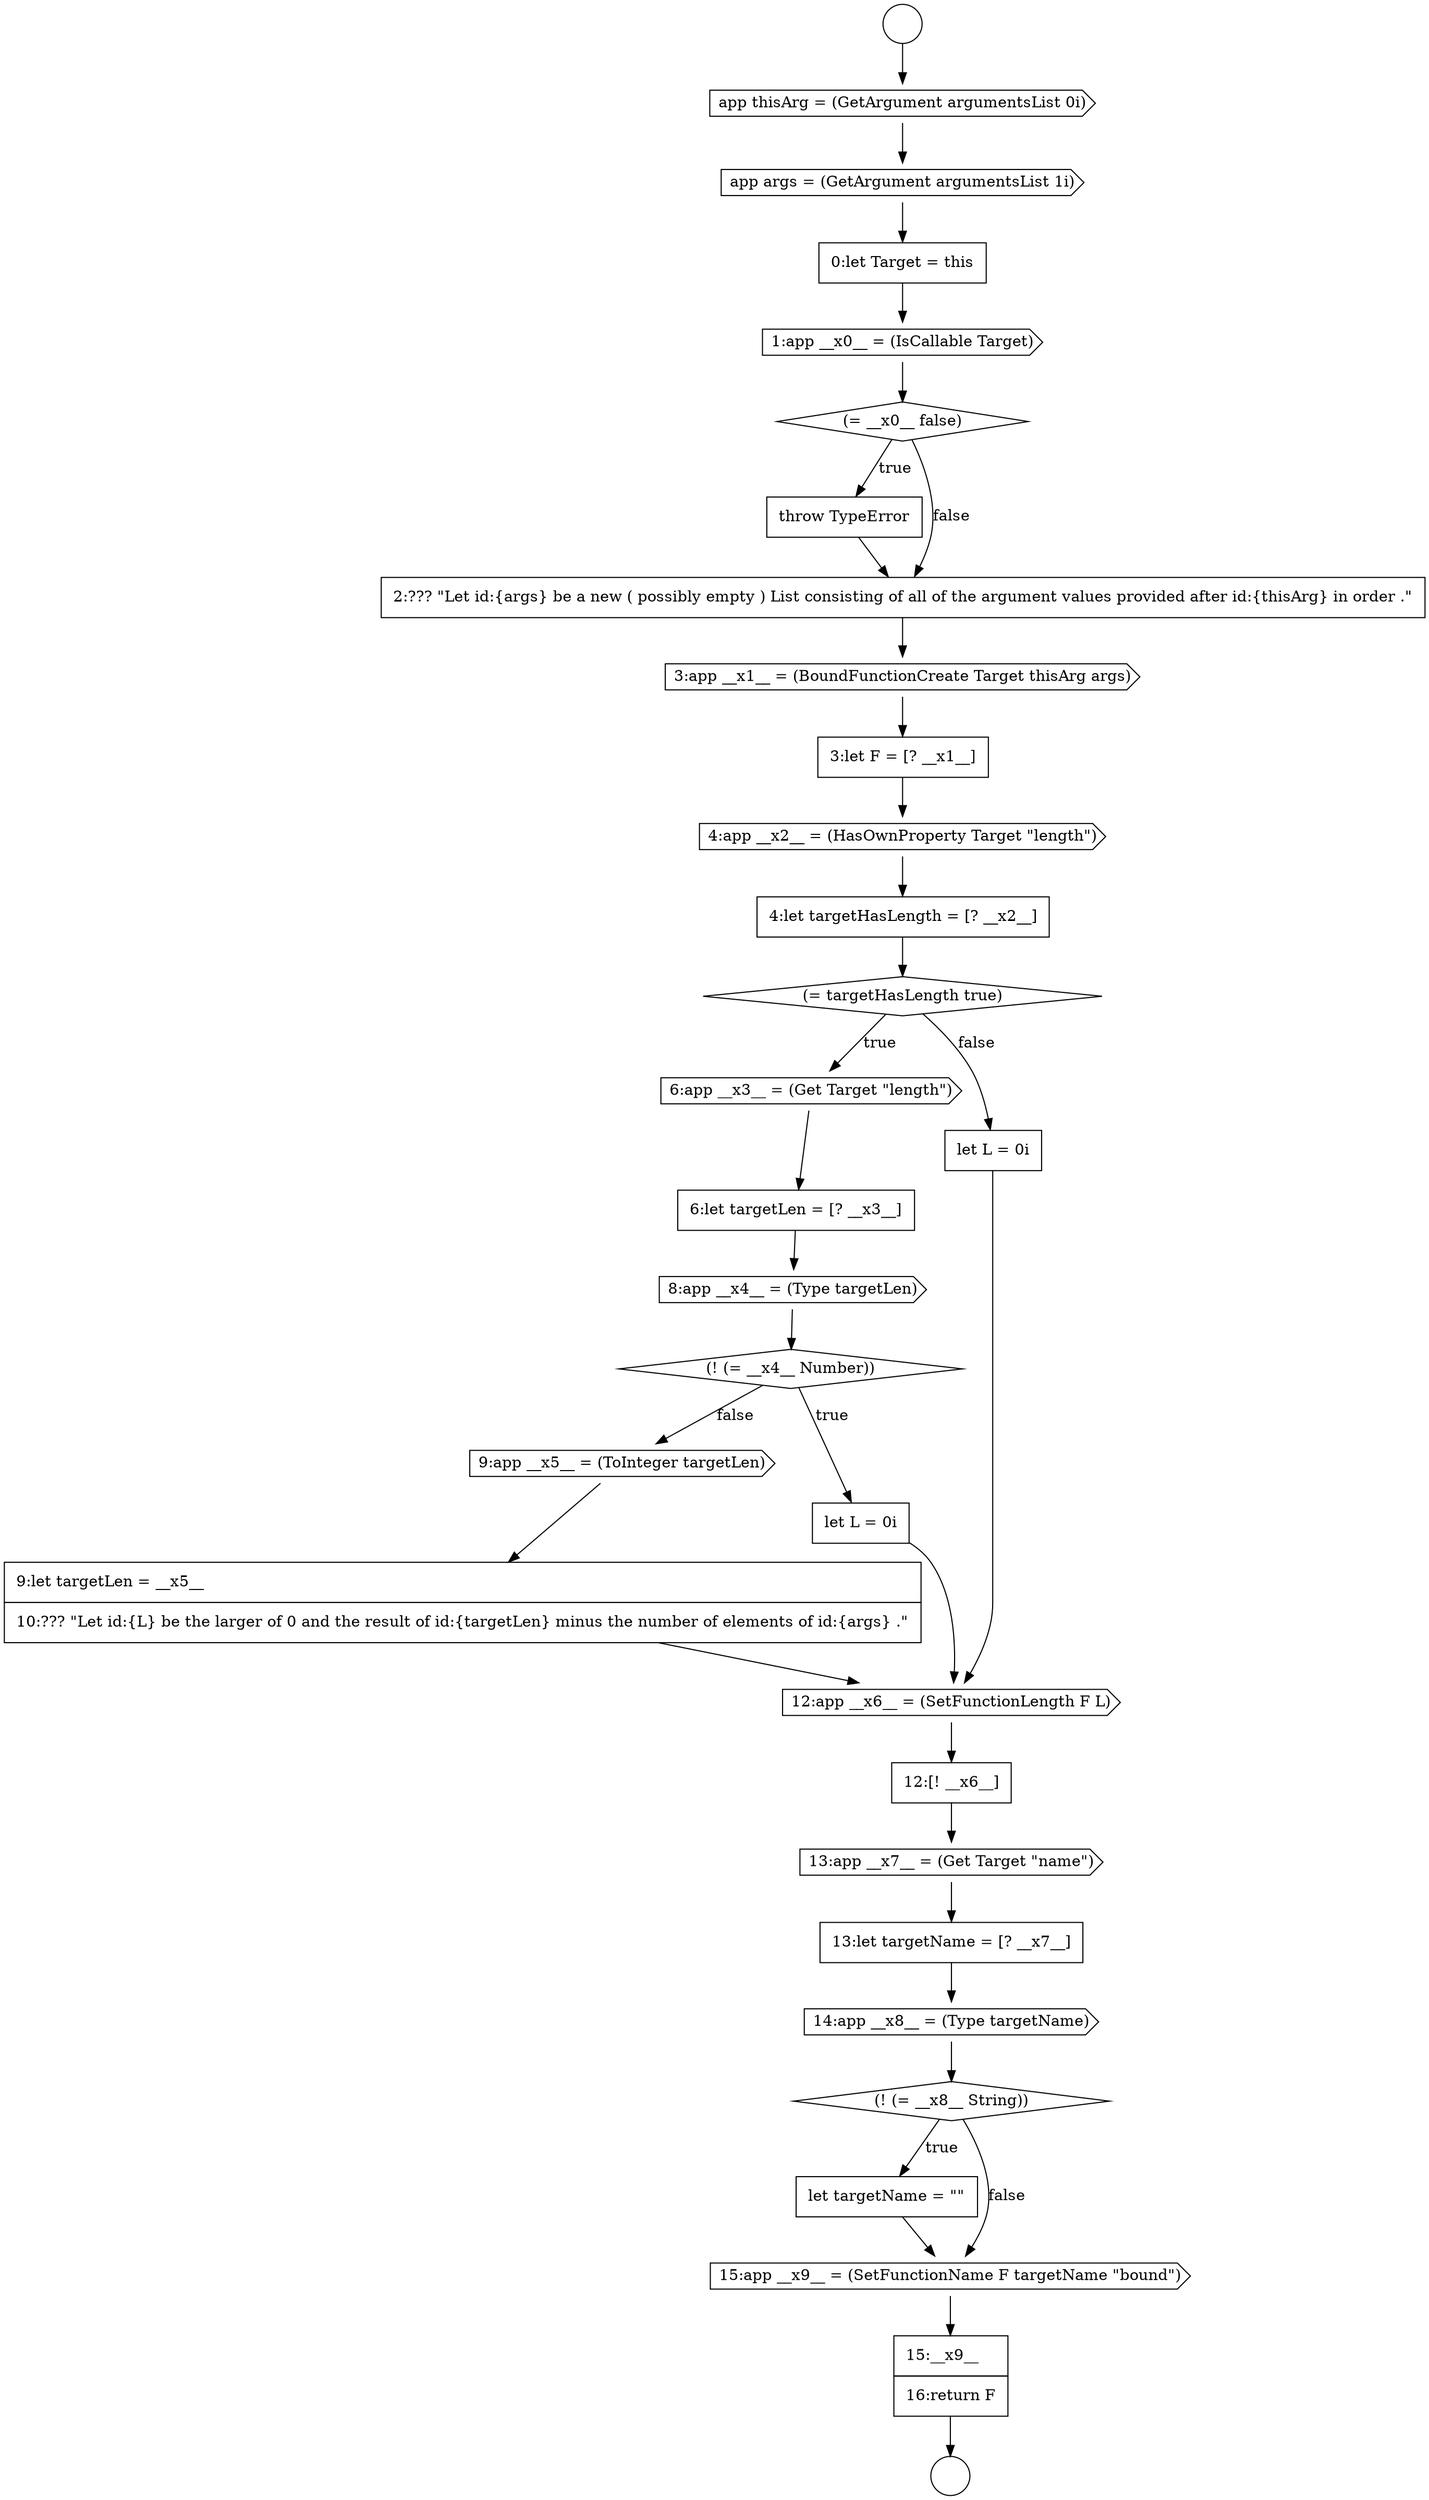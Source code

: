 digraph {
  node11620 [shape=none, margin=0, label=<<font color="black">
    <table border="0" cellborder="1" cellspacing="0" cellpadding="10">
      <tr><td align="left">throw TypeError</td></tr>
    </table>
  </font>> color="black" fillcolor="white" style=filled]
  node11635 [shape=cds, label=<<font color="black">12:app __x6__ = (SetFunctionLength F L)</font>> color="black" fillcolor="white" style=filled]
  node11613 [shape=circle label=" " color="black" fillcolor="white" style=filled]
  node11628 [shape=none, margin=0, label=<<font color="black">
    <table border="0" cellborder="1" cellspacing="0" cellpadding="10">
      <tr><td align="left">6:let targetLen = [? __x3__]</td></tr>
    </table>
  </font>> color="black" fillcolor="white" style=filled]
  node11641 [shape=none, margin=0, label=<<font color="black">
    <table border="0" cellborder="1" cellspacing="0" cellpadding="10">
      <tr><td align="left">let targetName = &quot;&quot;</td></tr>
    </table>
  </font>> color="black" fillcolor="white" style=filled]
  node11632 [shape=cds, label=<<font color="black">9:app __x5__ = (ToInteger targetLen)</font>> color="black" fillcolor="white" style=filled]
  node11614 [shape=circle label=" " color="black" fillcolor="white" style=filled]
  node11638 [shape=none, margin=0, label=<<font color="black">
    <table border="0" cellborder="1" cellspacing="0" cellpadding="10">
      <tr><td align="left">13:let targetName = [? __x7__]</td></tr>
    </table>
  </font>> color="black" fillcolor="white" style=filled]
  node11618 [shape=cds, label=<<font color="black">1:app __x0__ = (IsCallable Target)</font>> color="black" fillcolor="white" style=filled]
  node11643 [shape=none, margin=0, label=<<font color="black">
    <table border="0" cellborder="1" cellspacing="0" cellpadding="10">
      <tr><td align="left">15:__x9__</td></tr>
      <tr><td align="left">16:return F</td></tr>
    </table>
  </font>> color="black" fillcolor="white" style=filled]
  node11626 [shape=diamond, label=<<font color="black">(= targetHasLength true)</font>> color="black" fillcolor="white" style=filled]
  node11639 [shape=cds, label=<<font color="black">14:app __x8__ = (Type targetName)</font>> color="black" fillcolor="white" style=filled]
  node11627 [shape=cds, label=<<font color="black">6:app __x3__ = (Get Target &quot;length&quot;)</font>> color="black" fillcolor="white" style=filled]
  node11631 [shape=none, margin=0, label=<<font color="black">
    <table border="0" cellborder="1" cellspacing="0" cellpadding="10">
      <tr><td align="left">let L = 0i</td></tr>
    </table>
  </font>> color="black" fillcolor="white" style=filled]
  node11619 [shape=diamond, label=<<font color="black">(= __x0__ false)</font>> color="black" fillcolor="white" style=filled]
  node11634 [shape=none, margin=0, label=<<font color="black">
    <table border="0" cellborder="1" cellspacing="0" cellpadding="10">
      <tr><td align="left">let L = 0i</td></tr>
    </table>
  </font>> color="black" fillcolor="white" style=filled]
  node11629 [shape=cds, label=<<font color="black">8:app __x4__ = (Type targetLen)</font>> color="black" fillcolor="white" style=filled]
  node11624 [shape=cds, label=<<font color="black">4:app __x2__ = (HasOwnProperty Target &quot;length&quot;)</font>> color="black" fillcolor="white" style=filled]
  node11625 [shape=none, margin=0, label=<<font color="black">
    <table border="0" cellborder="1" cellspacing="0" cellpadding="10">
      <tr><td align="left">4:let targetHasLength = [? __x2__]</td></tr>
    </table>
  </font>> color="black" fillcolor="white" style=filled]
  node11642 [shape=cds, label=<<font color="black">15:app __x9__ = (SetFunctionName F targetName &quot;bound&quot;)</font>> color="black" fillcolor="white" style=filled]
  node11633 [shape=none, margin=0, label=<<font color="black">
    <table border="0" cellborder="1" cellspacing="0" cellpadding="10">
      <tr><td align="left">9:let targetLen = __x5__</td></tr>
      <tr><td align="left">10:??? &quot;Let id:{L} be the larger of 0 and the result of id:{targetLen} minus the number of elements of id:{args} .&quot;</td></tr>
    </table>
  </font>> color="black" fillcolor="white" style=filled]
  node11615 [shape=cds, label=<<font color="black">app thisArg = (GetArgument argumentsList 0i)</font>> color="black" fillcolor="white" style=filled]
  node11623 [shape=none, margin=0, label=<<font color="black">
    <table border="0" cellborder="1" cellspacing="0" cellpadding="10">
      <tr><td align="left">3:let F = [? __x1__]</td></tr>
    </table>
  </font>> color="black" fillcolor="white" style=filled]
  node11640 [shape=diamond, label=<<font color="black">(! (= __x8__ String))</font>> color="black" fillcolor="white" style=filled]
  node11630 [shape=diamond, label=<<font color="black">(! (= __x4__ Number))</font>> color="black" fillcolor="white" style=filled]
  node11622 [shape=cds, label=<<font color="black">3:app __x1__ = (BoundFunctionCreate Target thisArg args)</font>> color="black" fillcolor="white" style=filled]
  node11637 [shape=cds, label=<<font color="black">13:app __x7__ = (Get Target &quot;name&quot;)</font>> color="black" fillcolor="white" style=filled]
  node11617 [shape=none, margin=0, label=<<font color="black">
    <table border="0" cellborder="1" cellspacing="0" cellpadding="10">
      <tr><td align="left">0:let Target = this</td></tr>
    </table>
  </font>> color="black" fillcolor="white" style=filled]
  node11636 [shape=none, margin=0, label=<<font color="black">
    <table border="0" cellborder="1" cellspacing="0" cellpadding="10">
      <tr><td align="left">12:[! __x6__]</td></tr>
    </table>
  </font>> color="black" fillcolor="white" style=filled]
  node11621 [shape=none, margin=0, label=<<font color="black">
    <table border="0" cellborder="1" cellspacing="0" cellpadding="10">
      <tr><td align="left">2:??? &quot;Let id:{args} be a new ( possibly empty ) List consisting of all of the argument values provided after id:{thisArg} in order .&quot;</td></tr>
    </table>
  </font>> color="black" fillcolor="white" style=filled]
  node11616 [shape=cds, label=<<font color="black">app args = (GetArgument argumentsList 1i)</font>> color="black" fillcolor="white" style=filled]
  node11620 -> node11621 [ color="black"]
  node11643 -> node11614 [ color="black"]
  node11616 -> node11617 [ color="black"]
  node11641 -> node11642 [ color="black"]
  node11615 -> node11616 [ color="black"]
  node11617 -> node11618 [ color="black"]
  node11634 -> node11635 [ color="black"]
  node11613 -> node11615 [ color="black"]
  node11632 -> node11633 [ color="black"]
  node11623 -> node11624 [ color="black"]
  node11630 -> node11631 [label=<<font color="black">true</font>> color="black"]
  node11630 -> node11632 [label=<<font color="black">false</font>> color="black"]
  node11638 -> node11639 [ color="black"]
  node11619 -> node11620 [label=<<font color="black">true</font>> color="black"]
  node11619 -> node11621 [label=<<font color="black">false</font>> color="black"]
  node11639 -> node11640 [ color="black"]
  node11622 -> node11623 [ color="black"]
  node11635 -> node11636 [ color="black"]
  node11637 -> node11638 [ color="black"]
  node11633 -> node11635 [ color="black"]
  node11627 -> node11628 [ color="black"]
  node11631 -> node11635 [ color="black"]
  node11636 -> node11637 [ color="black"]
  node11642 -> node11643 [ color="black"]
  node11640 -> node11641 [label=<<font color="black">true</font>> color="black"]
  node11640 -> node11642 [label=<<font color="black">false</font>> color="black"]
  node11626 -> node11627 [label=<<font color="black">true</font>> color="black"]
  node11626 -> node11634 [label=<<font color="black">false</font>> color="black"]
  node11621 -> node11622 [ color="black"]
  node11628 -> node11629 [ color="black"]
  node11624 -> node11625 [ color="black"]
  node11629 -> node11630 [ color="black"]
  node11625 -> node11626 [ color="black"]
  node11618 -> node11619 [ color="black"]
}
